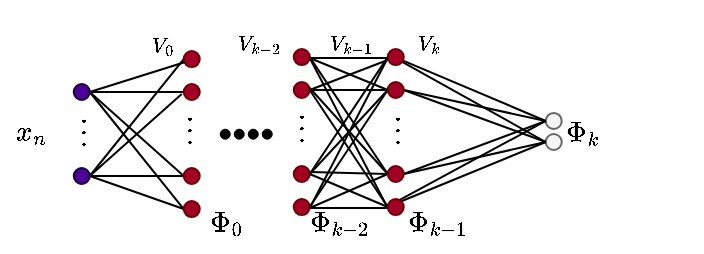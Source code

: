 <mxfile version="24.7.17">
  <diagram name="Page-1" id="BqVgP6nFemSeXXFCV1aC">
    <mxGraphModel dx="1434" dy="854" grid="1" gridSize="10" guides="1" tooltips="1" connect="1" arrows="1" fold="1" page="1" pageScale="1" pageWidth="850" pageHeight="1100" math="1" shadow="0">
      <root>
        <mxCell id="0" />
        <mxCell id="1" parent="0" />
        <mxCell id="Pl3mOefYZdVe88Zwx5sf-1" value="" style="endArrow=none;html=1;rounded=0;entryX=0;entryY=0.5;entryDx=0;entryDy=0;exitX=1;exitY=0.5;exitDx=0;exitDy=0;" parent="1" source="Pl3mOefYZdVe88Zwx5sf-23" target="Pl3mOefYZdVe88Zwx5sf-31" edge="1">
          <mxGeometry width="50" height="50" relative="1" as="geometry">
            <mxPoint x="432.87" y="370" as="sourcePoint" />
            <mxPoint x="488.87" y="372" as="targetPoint" />
          </mxGeometry>
        </mxCell>
        <mxCell id="Pl3mOefYZdVe88Zwx5sf-2" value="" style="endArrow=none;html=1;rounded=0;entryX=0;entryY=0.5;entryDx=0;entryDy=0;exitX=1;exitY=0.5;exitDx=0;exitDy=0;" parent="1" source="Pl3mOefYZdVe88Zwx5sf-24" target="Pl3mOefYZdVe88Zwx5sf-31" edge="1">
          <mxGeometry width="50" height="50" relative="1" as="geometry">
            <mxPoint x="441.87" y="387" as="sourcePoint" />
            <mxPoint x="488.87" y="429" as="targetPoint" />
          </mxGeometry>
        </mxCell>
        <mxCell id="Pl3mOefYZdVe88Zwx5sf-3" value="" style="endArrow=none;html=1;rounded=0;entryX=0;entryY=0.5;entryDx=0;entryDy=0;exitX=1;exitY=0.5;exitDx=0;exitDy=0;" parent="1" source="Pl3mOefYZdVe88Zwx5sf-24" target="Pl3mOefYZdVe88Zwx5sf-32" edge="1">
          <mxGeometry width="50" height="50" relative="1" as="geometry">
            <mxPoint x="441.87" y="429" as="sourcePoint" />
            <mxPoint x="488.87" y="429" as="targetPoint" />
          </mxGeometry>
        </mxCell>
        <mxCell id="Pl3mOefYZdVe88Zwx5sf-5" value="" style="endArrow=none;html=1;rounded=0;exitX=0;exitY=0.5;exitDx=0;exitDy=0;entryX=1;entryY=0.5;entryDx=0;entryDy=0;" parent="1" source="Pl3mOefYZdVe88Zwx5sf-30" target="Pl3mOefYZdVe88Zwx5sf-23" edge="1">
          <mxGeometry width="50" height="50" relative="1" as="geometry">
            <mxPoint x="476.142" y="386.504" as="sourcePoint" />
            <mxPoint x="431.87" y="386" as="targetPoint" />
          </mxGeometry>
        </mxCell>
        <mxCell id="Pl3mOefYZdVe88Zwx5sf-7" value="" style="endArrow=none;html=1;rounded=0;exitX=1;exitY=0.5;exitDx=0;exitDy=0;entryX=0;entryY=0.5;entryDx=0;entryDy=0;" parent="1" source="Pl3mOefYZdVe88Zwx5sf-23" target="Pl3mOefYZdVe88Zwx5sf-32" edge="1">
          <mxGeometry width="50" height="50" relative="1" as="geometry">
            <mxPoint x="441.87" y="371" as="sourcePoint" />
            <mxPoint x="488.87" y="446" as="targetPoint" />
          </mxGeometry>
        </mxCell>
        <mxCell id="Pl3mOefYZdVe88Zwx5sf-8" value="" style="endArrow=none;html=1;rounded=0;exitX=1;exitY=0.5;exitDx=0;exitDy=0;entryX=0;entryY=0.5;entryDx=0;entryDy=0;" parent="1" source="Pl3mOefYZdVe88Zwx5sf-24" target="Pl3mOefYZdVe88Zwx5sf-29" edge="1">
          <mxGeometry width="50" height="50" relative="1" as="geometry">
            <mxPoint x="441.87" y="446" as="sourcePoint" />
            <mxPoint x="488.87" y="429" as="targetPoint" />
          </mxGeometry>
        </mxCell>
        <mxCell id="Pl3mOefYZdVe88Zwx5sf-9" value="" style="endArrow=none;html=1;rounded=0;exitX=1;exitY=0.5;exitDx=0;exitDy=0;" parent="1" source="Pl3mOefYZdVe88Zwx5sf-24" edge="1">
          <mxGeometry width="50" height="50" relative="1" as="geometry">
            <mxPoint x="441.87" y="429" as="sourcePoint" />
            <mxPoint x="477.87" y="378" as="targetPoint" />
          </mxGeometry>
        </mxCell>
        <mxCell id="Pl3mOefYZdVe88Zwx5sf-10" value="" style="endArrow=none;html=1;rounded=0;exitX=1;exitY=0.5;exitDx=0;exitDy=0;entryX=0;entryY=0.5;entryDx=0;entryDy=0;" parent="1" edge="1">
          <mxGeometry width="50" height="50" relative="1" as="geometry">
            <mxPoint x="541.87" y="360" as="sourcePoint" />
            <mxPoint x="580.87" y="360" as="targetPoint" />
          </mxGeometry>
        </mxCell>
        <mxCell id="Pl3mOefYZdVe88Zwx5sf-11" value="" style="endArrow=none;html=1;rounded=0;exitX=1;exitY=0.5;exitDx=0;exitDy=0;entryX=0;entryY=0.5;entryDx=0;entryDy=0;" parent="1" target="Pl3mOefYZdVe88Zwx5sf-60" edge="1">
          <mxGeometry width="50" height="50" relative="1" as="geometry">
            <mxPoint x="541.87" y="360" as="sourcePoint" />
            <mxPoint x="580.87" y="370" as="targetPoint" />
          </mxGeometry>
        </mxCell>
        <mxCell id="Pl3mOefYZdVe88Zwx5sf-12" value="" style="endArrow=none;html=1;rounded=0;exitX=1;exitY=0.5;exitDx=0;exitDy=0;entryX=0;entryY=0.5;entryDx=0;entryDy=0;" parent="1" edge="1">
          <mxGeometry width="50" height="50" relative="1" as="geometry">
            <mxPoint x="541.87" y="360" as="sourcePoint" />
            <mxPoint x="580.87" y="435" as="targetPoint" />
          </mxGeometry>
        </mxCell>
        <mxCell id="Pl3mOefYZdVe88Zwx5sf-13" value="" style="endArrow=none;html=1;rounded=0;exitX=1;exitY=0.5;exitDx=0;exitDy=0;entryX=0;entryY=0.5;entryDx=0;entryDy=0;" parent="1" edge="1">
          <mxGeometry width="50" height="50" relative="1" as="geometry">
            <mxPoint x="541.87" y="435" as="sourcePoint" />
            <mxPoint x="580.87" y="435" as="targetPoint" />
          </mxGeometry>
        </mxCell>
        <mxCell id="Pl3mOefYZdVe88Zwx5sf-14" value="" style="endArrow=none;html=1;rounded=0;entryX=0.053;entryY=0.694;entryDx=0;entryDy=0;entryPerimeter=0;exitX=1;exitY=0.5;exitDx=0;exitDy=0;" parent="1" source="Pl3mOefYZdVe88Zwx5sf-40" edge="1">
          <mxGeometry width="50" height="50" relative="1" as="geometry">
            <mxPoint x="562.87" y="377" as="sourcePoint" />
            <mxPoint x="580.87" y="361" as="targetPoint" />
          </mxGeometry>
        </mxCell>
        <mxCell id="Pl3mOefYZdVe88Zwx5sf-15" value="" style="endArrow=none;html=1;rounded=0;exitX=1;exitY=0.5;exitDx=0;exitDy=0;entryX=0;entryY=0.5;entryDx=0;entryDy=0;" parent="1" target="Pl3mOefYZdVe88Zwx5sf-61" edge="1">
          <mxGeometry width="50" height="50" relative="1" as="geometry">
            <mxPoint x="541.87" y="435" as="sourcePoint" />
            <mxPoint x="580.87" y="424" as="targetPoint" />
          </mxGeometry>
        </mxCell>
        <mxCell id="Pl3mOefYZdVe88Zwx5sf-16" value="" style="endArrow=none;html=1;rounded=0;exitX=1;exitY=0.5;exitDx=0;exitDy=0;entryX=0;entryY=0.5;entryDx=0;entryDy=0;" parent="1" edge="1">
          <mxGeometry width="50" height="50" relative="1" as="geometry">
            <mxPoint x="580.87" y="360" as="sourcePoint" />
            <mxPoint x="541.87" y="435" as="targetPoint" />
          </mxGeometry>
        </mxCell>
        <mxCell id="Pl3mOefYZdVe88Zwx5sf-23" value="" style="ellipse;whiteSpace=wrap;html=1;aspect=fixed;fillColor=#4C0099;fontColor=#ffffff;strokeColor=#190033;" parent="1" vertex="1">
          <mxGeometry x="423.87" y="373" width="8" height="8" as="geometry" />
        </mxCell>
        <mxCell id="Pl3mOefYZdVe88Zwx5sf-24" value="" style="ellipse;whiteSpace=wrap;html=1;aspect=fixed;fillColor=#4C0099;fontColor=#ffffff;strokeColor=#190033;" parent="1" vertex="1">
          <mxGeometry x="423.87" y="415" width="8" height="8" as="geometry" />
        </mxCell>
        <mxCell id="Pl3mOefYZdVe88Zwx5sf-29" value="" style="ellipse;whiteSpace=wrap;html=1;aspect=fixed;fillColor=#a20025;fontColor=#ffffff;strokeColor=#6F0000;" parent="1" vertex="1">
          <mxGeometry x="478.87" y="356.54" width="8" height="8" as="geometry" />
        </mxCell>
        <mxCell id="Pl3mOefYZdVe88Zwx5sf-30" value="" style="ellipse;whiteSpace=wrap;html=1;aspect=fixed;fillColor=#a20025;fontColor=#ffffff;strokeColor=#6F0000;" parent="1" vertex="1">
          <mxGeometry x="478.87" y="373" width="8" height="8" as="geometry" />
        </mxCell>
        <mxCell id="Pl3mOefYZdVe88Zwx5sf-31" value="" style="ellipse;whiteSpace=wrap;html=1;aspect=fixed;fillColor=#a20025;fontColor=#ffffff;strokeColor=#6F0000;" parent="1" vertex="1">
          <mxGeometry x="478.87" y="415" width="8" height="8" as="geometry" />
        </mxCell>
        <mxCell id="Pl3mOefYZdVe88Zwx5sf-32" value="" style="ellipse;whiteSpace=wrap;html=1;aspect=fixed;fillColor=#a20025;fontColor=#ffffff;strokeColor=#6F0000;" parent="1" vertex="1">
          <mxGeometry x="478.87" y="431.52" width="8" height="8" as="geometry" />
        </mxCell>
        <mxCell id="Pl3mOefYZdVe88Zwx5sf-37" value="" style="endArrow=none;html=1;rounded=0;exitX=1;exitY=0.5;exitDx=0;exitDy=0;entryX=0.053;entryY=0.694;entryDx=0;entryDy=0;entryPerimeter=0;" parent="1" source="Pl3mOefYZdVe88Zwx5sf-23" target="Pl3mOefYZdVe88Zwx5sf-29" edge="1">
          <mxGeometry width="50" height="50" relative="1" as="geometry">
            <mxPoint x="496.87" y="446" as="sourcePoint" />
            <mxPoint x="535.87" y="446" as="targetPoint" />
          </mxGeometry>
        </mxCell>
        <mxCell id="Pl3mOefYZdVe88Zwx5sf-39" value="" style="ellipse;whiteSpace=wrap;html=1;aspect=fixed;fillColor=#a20025;fontColor=#ffffff;strokeColor=#6F0000;" parent="1" vertex="1">
          <mxGeometry x="533.87" y="355.54" width="8" height="8" as="geometry" />
        </mxCell>
        <mxCell id="Pl3mOefYZdVe88Zwx5sf-40" value="" style="ellipse;whiteSpace=wrap;html=1;aspect=fixed;fillColor=#a20025;fontColor=#ffffff;strokeColor=#6F0000;" parent="1" vertex="1">
          <mxGeometry x="533.87" y="372" width="8" height="8" as="geometry" />
        </mxCell>
        <mxCell id="Pl3mOefYZdVe88Zwx5sf-41" value="" style="ellipse;whiteSpace=wrap;html=1;aspect=fixed;fillColor=#a20025;fontColor=#ffffff;strokeColor=#6F0000;" parent="1" vertex="1">
          <mxGeometry x="533.87" y="414" width="8" height="8" as="geometry" />
        </mxCell>
        <mxCell id="Pl3mOefYZdVe88Zwx5sf-42" value="" style="ellipse;whiteSpace=wrap;html=1;aspect=fixed;fillColor=#a20025;fontColor=#ffffff;strokeColor=#6F0000;" parent="1" vertex="1">
          <mxGeometry x="533.87" y="430.52" width="8" height="8" as="geometry" />
        </mxCell>
        <mxCell id="Pl3mOefYZdVe88Zwx5sf-44" value="$$\vdots$$" style="text;html=1;align=center;verticalAlign=middle;resizable=0;points=[];autosize=1;strokeColor=none;fillColor=none;" parent="1" vertex="1">
          <mxGeometry x="544.87" y="380" width="80" height="30" as="geometry" />
        </mxCell>
        <mxCell id="Pl3mOefYZdVe88Zwx5sf-45" value="$$\vdots$$" style="text;html=1;align=center;verticalAlign=middle;resizable=0;points=[];autosize=1;strokeColor=none;fillColor=none;" parent="1" vertex="1">
          <mxGeometry x="496.87" y="379" width="80" height="30" as="geometry" />
        </mxCell>
        <mxCell id="Pl3mOefYZdVe88Zwx5sf-46" value="$$\vdots$$" style="text;html=1;align=center;verticalAlign=middle;resizable=0;points=[];autosize=1;strokeColor=none;fillColor=none;" parent="1" vertex="1">
          <mxGeometry x="387.87" y="381" width="80" height="30" as="geometry" />
        </mxCell>
        <mxCell id="Pl3mOefYZdVe88Zwx5sf-47" value="" style="ellipse;whiteSpace=wrap;html=1;aspect=fixed;strokeWidth=0.5;fillColor=#000000;strokeColor=#000000;gradientColor=none;" parent="1" vertex="1">
          <mxGeometry x="496.87" y="395.35" width="5" height="5" as="geometry" />
        </mxCell>
        <mxCell id="Pl3mOefYZdVe88Zwx5sf-48" value="" style="ellipse;whiteSpace=wrap;html=1;aspect=fixed;strokeWidth=0.5;fillColor=#000000;strokeColor=#000000;gradientColor=none;" parent="1" vertex="1">
          <mxGeometry x="503.87" y="395.35" width="5" height="5" as="geometry" />
        </mxCell>
        <mxCell id="Pl3mOefYZdVe88Zwx5sf-49" value="" style="ellipse;whiteSpace=wrap;html=1;aspect=fixed;strokeWidth=0.5;fillColor=#000000;strokeColor=#000000;gradientColor=none;" parent="1" vertex="1">
          <mxGeometry x="510.87" y="395.35" width="5" height="5" as="geometry" />
        </mxCell>
        <mxCell id="Pl3mOefYZdVe88Zwx5sf-50" value="" style="ellipse;whiteSpace=wrap;html=1;aspect=fixed;strokeWidth=0.5;fillColor=#000000;strokeColor=#000000;gradientColor=none;" parent="1" vertex="1">
          <mxGeometry x="517.87" y="395.35" width="5" height="5" as="geometry" />
        </mxCell>
        <mxCell id="Pl3mOefYZdVe88Zwx5sf-51" value="" style="ellipse;whiteSpace=wrap;html=1;aspect=fixed;fillColor=#f5f5f5;strokeColor=#666666;fontColor=#333333;" parent="1" vertex="1">
          <mxGeometry x="659.87" y="387.48" width="8" height="8" as="geometry" />
        </mxCell>
        <mxCell id="Pl3mOefYZdVe88Zwx5sf-52" value="" style="ellipse;whiteSpace=wrap;html=1;aspect=fixed;fillColor=#f5f5f5;strokeColor=#666666;fontColor=#333333;" parent="1" vertex="1">
          <mxGeometry x="659.87" y="398.0" width="8" height="8" as="geometry" />
        </mxCell>
        <mxCell id="Pl3mOefYZdVe88Zwx5sf-53" value="" style="endArrow=none;html=1;rounded=0;exitX=1;exitY=0.5;exitDx=0;exitDy=0;entryX=0;entryY=0.5;entryDx=0;entryDy=0;" parent="1" target="Pl3mOefYZdVe88Zwx5sf-51" edge="1">
          <mxGeometry width="50" height="50" relative="1" as="geometry">
            <mxPoint x="582.04" y="358.54" as="sourcePoint" />
            <mxPoint x="667.04" y="361" as="targetPoint" />
          </mxGeometry>
        </mxCell>
        <mxCell id="Pl3mOefYZdVe88Zwx5sf-54" value="" style="endArrow=none;html=1;rounded=0;exitX=1;exitY=0.5;exitDx=0;exitDy=0;entryX=0;entryY=0.5;entryDx=0;entryDy=0;" parent="1" target="Pl3mOefYZdVe88Zwx5sf-52" edge="1">
          <mxGeometry width="50" height="50" relative="1" as="geometry">
            <mxPoint x="582.04" y="358.54" as="sourcePoint" />
            <mxPoint x="629.04" y="398" as="targetPoint" />
          </mxGeometry>
        </mxCell>
        <mxCell id="Pl3mOefYZdVe88Zwx5sf-55" value="" style="endArrow=none;html=1;rounded=0;exitX=1;exitY=0.5;exitDx=0;exitDy=0;entryX=0;entryY=0.5;entryDx=0;entryDy=0;" parent="1" target="Pl3mOefYZdVe88Zwx5sf-51" edge="1">
          <mxGeometry width="50" height="50" relative="1" as="geometry">
            <mxPoint x="582.04" y="433.52" as="sourcePoint" />
            <mxPoint x="619.04" y="435" as="targetPoint" />
          </mxGeometry>
        </mxCell>
        <mxCell id="Pl3mOefYZdVe88Zwx5sf-56" value="" style="endArrow=none;html=1;rounded=0;exitX=0.979;exitY=0.311;exitDx=0;exitDy=0;entryX=0;entryY=0.5;entryDx=0;entryDy=0;exitPerimeter=0;" parent="1" target="Pl3mOefYZdVe88Zwx5sf-52" edge="1">
          <mxGeometry width="50" height="50" relative="1" as="geometry">
            <mxPoint x="581.872" y="434.008" as="sourcePoint" />
            <mxPoint x="629.04" y="400" as="targetPoint" />
          </mxGeometry>
        </mxCell>
        <mxCell id="Pl3mOefYZdVe88Zwx5sf-57" value="" style="endArrow=none;html=1;rounded=0;exitX=1;exitY=0.5;exitDx=0;exitDy=0;entryX=0;entryY=0.5;entryDx=0;entryDy=0;" parent="1" source="Pl3mOefYZdVe88Zwx5sf-60" target="Pl3mOefYZdVe88Zwx5sf-52" edge="1">
          <mxGeometry width="50" height="50" relative="1" as="geometry">
            <mxPoint x="582.04" y="369" as="sourcePoint" />
            <mxPoint x="629.04" y="409" as="targetPoint" />
          </mxGeometry>
        </mxCell>
        <mxCell id="Pl3mOefYZdVe88Zwx5sf-58" value="" style="endArrow=none;html=1;rounded=0;entryX=0;entryY=0.5;entryDx=0;entryDy=0;exitX=1;exitY=0.5;exitDx=0;exitDy=0;" parent="1" source="Pl3mOefYZdVe88Zwx5sf-60" target="Pl3mOefYZdVe88Zwx5sf-51" edge="1">
          <mxGeometry width="50" height="50" relative="1" as="geometry">
            <mxPoint x="582.04" y="369" as="sourcePoint" />
            <mxPoint x="624.04" y="407" as="targetPoint" />
          </mxGeometry>
        </mxCell>
        <mxCell id="Pl3mOefYZdVe88Zwx5sf-59" value="" style="ellipse;whiteSpace=wrap;html=1;aspect=fixed;fillColor=#a20025;fontColor=#ffffff;strokeColor=#6F0000;" parent="1" vertex="1">
          <mxGeometry x="580.87" y="355.54" width="8" height="8" as="geometry" />
        </mxCell>
        <mxCell id="Pl3mOefYZdVe88Zwx5sf-60" value="" style="ellipse;whiteSpace=wrap;html=1;aspect=fixed;fillColor=#a20025;fontColor=#ffffff;strokeColor=#6F0000;" parent="1" vertex="1">
          <mxGeometry x="580.87" y="372" width="8" height="8" as="geometry" />
        </mxCell>
        <mxCell id="Pl3mOefYZdVe88Zwx5sf-61" value="" style="ellipse;whiteSpace=wrap;html=1;aspect=fixed;fillColor=#a20025;fontColor=#ffffff;strokeColor=#6F0000;" parent="1" vertex="1">
          <mxGeometry x="580.87" y="414" width="8" height="8" as="geometry" />
        </mxCell>
        <mxCell id="Pl3mOefYZdVe88Zwx5sf-62" value="" style="ellipse;whiteSpace=wrap;html=1;aspect=fixed;fillColor=#a20025;fontColor=#ffffff;strokeColor=#6F0000;" parent="1" vertex="1">
          <mxGeometry x="580.87" y="430.52" width="8" height="8" as="geometry" />
        </mxCell>
        <mxCell id="Pl3mOefYZdVe88Zwx5sf-63" value="&lt;span style=&quot;color: rgb(0, 0, 0); font-family: Helvetica; font-size: 12px; font-style: normal; font-variant-ligatures: normal; font-variant-caps: normal; font-weight: 400; letter-spacing: normal; orphans: 2; text-align: center; text-indent: 0px; text-transform: none; widows: 2; word-spacing: 0px; -webkit-text-stroke-width: 0px; background-color: rgb(251, 251, 251); text-decoration-thickness: initial; text-decoration-style: initial; text-decoration-color: initial; float: none; display: inline !important;&quot;&gt;$$\Phi_{0}$$&lt;/span&gt;" style="text;whiteSpace=wrap;html=1;fontSize=12;" parent="1" vertex="1">
          <mxGeometry x="489.87" y="417.0" width="120" height="40" as="geometry" />
        </mxCell>
        <mxCell id="Pl3mOefYZdVe88Zwx5sf-64" value="&lt;span style=&quot;color: rgb(0, 0, 0); font-family: Helvetica; font-size: 12px; font-style: normal; font-variant-ligatures: normal; font-variant-caps: normal; font-weight: 400; letter-spacing: normal; orphans: 2; text-align: center; text-indent: 0px; text-transform: none; widows: 2; word-spacing: 0px; -webkit-text-stroke-width: 0px; background-color: rgb(251, 251, 251); text-decoration-thickness: initial; text-decoration-style: initial; text-decoration-color: initial; float: none; display: inline !important;&quot;&gt;$$\Phi_{k-1}$$&lt;/span&gt;" style="text;whiteSpace=wrap;html=1;fontSize=12;" parent="1" vertex="1">
          <mxGeometry x="588.87" y="416.52" width="120" height="40" as="geometry" />
        </mxCell>
        <mxCell id="Pl3mOefYZdVe88Zwx5sf-65" value="&lt;span style=&quot;color: rgb(0, 0, 0); font-family: Helvetica; font-size: 12px; font-style: normal; font-variant-ligatures: normal; font-variant-caps: normal; font-weight: 400; letter-spacing: normal; orphans: 2; text-align: center; text-indent: 0px; text-transform: none; widows: 2; word-spacing: 0px; -webkit-text-stroke-width: 0px; background-color: rgb(251, 251, 251); text-decoration-thickness: initial; text-decoration-style: initial; text-decoration-color: initial; float: none; display: inline !important;&quot;&gt;$$x_n$$&lt;/span&gt;" style="text;whiteSpace=wrap;html=1;fontSize=12;" parent="1" vertex="1">
          <mxGeometry x="393" y="371.15" width="32.13" height="37.85" as="geometry" />
        </mxCell>
        <mxCell id="Pl3mOefYZdVe88Zwx5sf-66" value="&lt;span style=&quot;color: rgb(0, 0, 0); font-family: Helvetica; font-size: 9px; font-style: normal; font-variant-ligatures: normal; font-variant-caps: normal; font-weight: 400; letter-spacing: normal; orphans: 2; text-align: center; text-indent: 0px; text-transform: none; widows: 2; word-spacing: 0px; -webkit-text-stroke-width: 0px; background-color: rgb(251, 251, 251); text-decoration-thickness: initial; text-decoration-style: initial; text-decoration-color: initial; float: none; display: inline !important;&quot;&gt;$$V_0$$&lt;/span&gt;" style="text;whiteSpace=wrap;html=1;fontSize=9;" parent="1" vertex="1">
          <mxGeometry x="460.87" y="332.79" width="50" height="50" as="geometry" />
        </mxCell>
        <mxCell id="Pl3mOefYZdVe88Zwx5sf-67" value="&lt;span style=&quot;color: rgb(0, 0, 0); font-family: Helvetica; font-size: 9px; font-style: normal; font-variant-ligatures: normal; font-variant-caps: normal; font-weight: 400; letter-spacing: normal; orphans: 2; text-align: center; text-indent: 0px; text-transform: none; widows: 2; word-spacing: 0px; -webkit-text-stroke-width: 0px; background-color: rgb(251, 251, 251); text-decoration-thickness: initial; text-decoration-style: initial; text-decoration-color: initial; float: none; display: inline !important;&quot;&gt;$$V_{k-1}$$&lt;/span&gt;" style="text;whiteSpace=wrap;html=1;fontSize=9;" parent="1" vertex="1">
          <mxGeometry x="549.87" y="331.5" width="50" height="50" as="geometry" />
        </mxCell>
        <mxCell id="Pl3mOefYZdVe88Zwx5sf-68" value="&lt;span style=&quot;color: rgb(0, 0, 0); font-family: Helvetica; font-size: 12px; font-style: normal; font-variant-ligatures: normal; font-variant-caps: normal; font-weight: 400; letter-spacing: normal; orphans: 2; text-align: center; text-indent: 0px; text-transform: none; widows: 2; word-spacing: 0px; -webkit-text-stroke-width: 0px; background-color: rgb(251, 251, 251); text-decoration-thickness: initial; text-decoration-style: initial; text-decoration-color: initial; float: none; display: inline !important;&quot;&gt;$$\Phi_{k-2}$$&lt;/span&gt;" style="text;whiteSpace=wrap;html=1;fontSize=12;" parent="1" vertex="1">
          <mxGeometry x="539.87" y="417.0" width="120" height="40" as="geometry" />
        </mxCell>
        <mxCell id="Pl3mOefYZdVe88Zwx5sf-69" value="&lt;span style=&quot;color: rgb(0, 0, 0); font-family: Helvetica; font-size: 9px; font-style: normal; font-variant-ligatures: normal; font-variant-caps: normal; font-weight: 400; letter-spacing: normal; orphans: 2; text-align: center; text-indent: 0px; text-transform: none; widows: 2; word-spacing: 0px; -webkit-text-stroke-width: 0px; background-color: rgb(251, 251, 251); text-decoration-thickness: initial; text-decoration-style: initial; text-decoration-color: initial; float: none; display: inline !important;&quot;&gt;$$V_{k-2}$$&lt;/span&gt;" style="text;whiteSpace=wrap;html=1;fontSize=9;" parent="1" vertex="1">
          <mxGeometry x="503.87" y="332.29" width="50" height="50" as="geometry" />
        </mxCell>
        <mxCell id="Pl3mOefYZdVe88Zwx5sf-70" value="$$\vdots$$" style="text;html=1;align=center;verticalAlign=middle;resizable=0;points=[];autosize=1;strokeColor=none;fillColor=none;" parent="1" vertex="1">
          <mxGeometry x="440.87" y="379.5" width="80" height="30" as="geometry" />
        </mxCell>
        <mxCell id="Pl3mOefYZdVe88Zwx5sf-76" value="&lt;span style=&quot;color: rgb(0, 0, 0); font-family: Helvetica; font-size: 9px; font-style: normal; font-variant-ligatures: normal; font-variant-caps: normal; font-weight: 400; letter-spacing: normal; orphans: 2; text-align: center; text-indent: 0px; text-transform: none; widows: 2; word-spacing: 0px; -webkit-text-stroke-width: 0px; background-color: rgb(251, 251, 251); text-decoration-thickness: initial; text-decoration-style: initial; text-decoration-color: initial; float: none; display: inline !important;&quot;&gt;$$V_{k}$$&lt;/span&gt;" style="text;whiteSpace=wrap;html=1;fontSize=9;" parent="1" vertex="1">
          <mxGeometry x="593.87" y="331.81" width="50" height="50" as="geometry" />
        </mxCell>
        <mxCell id="Pl3mOefYZdVe88Zwx5sf-77" value="" style="endArrow=none;html=1;rounded=0;exitX=1;exitY=0.5;exitDx=0;exitDy=0;entryX=0;entryY=0.5;entryDx=0;entryDy=0;" parent="1" source="Pl3mOefYZdVe88Zwx5sf-61" target="Pl3mOefYZdVe88Zwx5sf-51" edge="1">
          <mxGeometry width="50" height="50" relative="1" as="geometry">
            <mxPoint x="598.87" y="386" as="sourcePoint" />
            <mxPoint x="656.87" y="380" as="targetPoint" />
          </mxGeometry>
        </mxCell>
        <mxCell id="Pl3mOefYZdVe88Zwx5sf-78" value="" style="endArrow=none;html=1;rounded=0;exitX=1;exitY=0.5;exitDx=0;exitDy=0;entryX=0;entryY=0.5;entryDx=0;entryDy=0;" parent="1" source="Pl3mOefYZdVe88Zwx5sf-61" target="Pl3mOefYZdVe88Zwx5sf-52" edge="1">
          <mxGeometry width="50" height="50" relative="1" as="geometry">
            <mxPoint x="598.87" y="428" as="sourcePoint" />
            <mxPoint x="669.87" y="401" as="targetPoint" />
          </mxGeometry>
        </mxCell>
        <mxCell id="Pl3mOefYZdVe88Zwx5sf-79" value="" style="endArrow=none;html=1;rounded=0;entryX=0;entryY=0.5;entryDx=0;entryDy=0;exitX=1;exitY=0.5;exitDx=0;exitDy=0;" parent="1" source="Pl3mOefYZdVe88Zwx5sf-41" target="Pl3mOefYZdVe88Zwx5sf-59" edge="1">
          <mxGeometry width="50" height="50" relative="1" as="geometry">
            <mxPoint x="551.87" y="386" as="sourcePoint" />
            <mxPoint x="590.87" y="371" as="targetPoint" />
          </mxGeometry>
        </mxCell>
        <mxCell id="Pl3mOefYZdVe88Zwx5sf-80" value="" style="endArrow=none;html=1;rounded=0;entryX=0;entryY=0.5;entryDx=0;entryDy=0;exitX=1;exitY=0.5;exitDx=0;exitDy=0;" parent="1" source="Pl3mOefYZdVe88Zwx5sf-40" target="Pl3mOefYZdVe88Zwx5sf-60" edge="1">
          <mxGeometry width="50" height="50" relative="1" as="geometry">
            <mxPoint x="551.87" y="428" as="sourcePoint" />
            <mxPoint x="590.87" y="370" as="targetPoint" />
          </mxGeometry>
        </mxCell>
        <mxCell id="Pl3mOefYZdVe88Zwx5sf-81" value="" style="endArrow=none;html=1;rounded=0;entryX=0;entryY=0.5;entryDx=0;entryDy=0;exitX=1;exitY=0.5;exitDx=0;exitDy=0;" parent="1" source="Pl3mOefYZdVe88Zwx5sf-39" target="Pl3mOefYZdVe88Zwx5sf-61" edge="1">
          <mxGeometry width="50" height="50" relative="1" as="geometry">
            <mxPoint x="551.87" y="386" as="sourcePoint" />
            <mxPoint x="590.87" y="386" as="targetPoint" />
          </mxGeometry>
        </mxCell>
        <mxCell id="Pl3mOefYZdVe88Zwx5sf-82" value="" style="endArrow=none;html=1;rounded=0;entryX=0;entryY=0.5;entryDx=0;entryDy=0;exitX=1;exitY=0.5;exitDx=0;exitDy=0;" parent="1" source="Pl3mOefYZdVe88Zwx5sf-41" target="Pl3mOefYZdVe88Zwx5sf-62" edge="1">
          <mxGeometry width="50" height="50" relative="1" as="geometry">
            <mxPoint x="551.87" y="370" as="sourcePoint" />
            <mxPoint x="590.87" y="428" as="targetPoint" />
          </mxGeometry>
        </mxCell>
        <mxCell id="Pl3mOefYZdVe88Zwx5sf-83" value="" style="endArrow=none;html=1;rounded=0;entryX=0;entryY=0.5;entryDx=0;entryDy=0;" parent="1" target="Pl3mOefYZdVe88Zwx5sf-61" edge="1">
          <mxGeometry width="50" height="50" relative="1" as="geometry">
            <mxPoint x="541.87" y="417" as="sourcePoint" />
            <mxPoint x="590.87" y="445" as="targetPoint" />
          </mxGeometry>
        </mxCell>
        <mxCell id="Pl3mOefYZdVe88Zwx5sf-84" value="" style="endArrow=none;html=1;rounded=0;entryX=0;entryY=0.5;entryDx=0;entryDy=0;exitX=1;exitY=0.5;exitDx=0;exitDy=0;" parent="1" source="Pl3mOefYZdVe88Zwx5sf-40" target="Pl3mOefYZdVe88Zwx5sf-62" edge="1">
          <mxGeometry width="50" height="50" relative="1" as="geometry">
            <mxPoint x="586.87" y="397" as="sourcePoint" />
            <mxPoint x="600.87" y="455" as="targetPoint" />
          </mxGeometry>
        </mxCell>
        <mxCell id="Pl3mOefYZdVe88Zwx5sf-85" value="" style="endArrow=none;html=1;rounded=0;entryX=0;entryY=0.5;entryDx=0;entryDy=0;" parent="1" target="Pl3mOefYZdVe88Zwx5sf-61" edge="1">
          <mxGeometry width="50" height="50" relative="1" as="geometry">
            <mxPoint x="541.87" y="375" as="sourcePoint" />
            <mxPoint x="590.87" y="445" as="targetPoint" />
          </mxGeometry>
        </mxCell>
        <mxCell id="Pl3mOefYZdVe88Zwx5sf-86" value="" style="endArrow=none;html=1;rounded=0;entryX=0;entryY=0.5;entryDx=0;entryDy=0;exitX=1;exitY=0.5;exitDx=0;exitDy=0;" parent="1" source="Pl3mOefYZdVe88Zwx5sf-41" target="Pl3mOefYZdVe88Zwx5sf-60" edge="1">
          <mxGeometry width="50" height="50" relative="1" as="geometry">
            <mxPoint x="551.87" y="385" as="sourcePoint" />
            <mxPoint x="590.87" y="428" as="targetPoint" />
          </mxGeometry>
        </mxCell>
        <mxCell id="Pl3mOefYZdVe88Zwx5sf-87" value="" style="endArrow=none;html=1;rounded=0;entryX=0;entryY=0.5;entryDx=0;entryDy=0;exitX=1;exitY=0.5;exitDx=0;exitDy=0;" parent="1" source="Pl3mOefYZdVe88Zwx5sf-42" target="Pl3mOefYZdVe88Zwx5sf-60" edge="1">
          <mxGeometry width="50" height="50" relative="1" as="geometry">
            <mxPoint x="551.87" y="428" as="sourcePoint" />
            <mxPoint x="590.87" y="386" as="targetPoint" />
          </mxGeometry>
        </mxCell>
        <mxCell id="E8Tx-quIl11nOOoj_4J2-2" value="&lt;span style=&quot;color: rgb(0, 0, 0); font-family: Helvetica; font-size: 12px; font-style: normal; font-variant-ligatures: normal; font-variant-caps: normal; font-weight: 400; letter-spacing: normal; orphans: 2; text-align: center; text-indent: 0px; text-transform: none; widows: 2; word-spacing: 0px; -webkit-text-stroke-width: 0px; background-color: rgb(251, 251, 251); text-decoration-thickness: initial; text-decoration-style: initial; text-decoration-color: initial; float: none; display: inline !important;&quot;&gt;$$\Phi_{k}$$&lt;/span&gt;" style="text;whiteSpace=wrap;html=1;fontSize=12;" parent="1" vertex="1">
          <mxGeometry x="667.87" y="372" width="22.13" height="40" as="geometry" />
        </mxCell>
      </root>
    </mxGraphModel>
  </diagram>
</mxfile>
